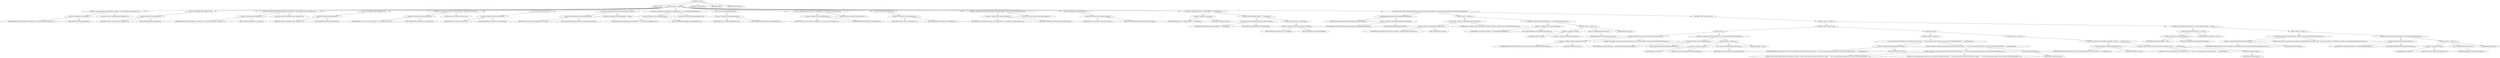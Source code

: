 digraph "&lt;init&gt;" {  
"226" [label = <(METHOD,&lt;init&gt;)<SUB>95</SUB>> ]
"227" [label = <(PARAM,this)<SUB>95</SUB>> ]
"228" [label = <(BLOCK,&lt;empty&gt;,&lt;empty&gt;)<SUB>95</SUB>> ]
"229" [label = <(&lt;operator&gt;.assignment,Map&lt;String,Endpoint&gt; endpoints = new HashMap&lt;String, Endpoint&gt;())<SUB>78</SUB>> ]
"230" [label = <(&lt;operator&gt;.fieldAccess,this.endpoints)<SUB>78</SUB>> ]
"231" [label = <(IDENTIFIER,this,Map&lt;String,Endpoint&gt; endpoints = new HashMap&lt;String, Endpoint&gt;())<SUB>78</SUB>> ]
"232" [label = <(FIELD_IDENTIFIER,endpoints,endpoints)<SUB>78</SUB>> ]
"233" [label = <(&lt;operator&gt;.alloc,new HashMap&lt;String, Endpoint&gt;())<SUB>78</SUB>> ]
"234" [label = <(&lt;init&gt;,new HashMap&lt;String, Endpoint&gt;())<SUB>78</SUB>> ]
"235" [label = <(&lt;operator&gt;.fieldAccess,this.endpoints)<SUB>78</SUB>> ]
"236" [label = <(IDENTIFIER,this,new HashMap&lt;String, Endpoint&gt;())<SUB>78</SUB>> ]
"237" [label = <(FIELD_IDENTIFIER,endpoints,endpoints)<SUB>78</SUB>> ]
"238" [label = <(&lt;operator&gt;.assignment,Map&lt;String,Component&gt; components = new HashMap&lt;String, Component&gt;())<SUB>79</SUB>> ]
"239" [label = <(&lt;operator&gt;.fieldAccess,this.components)<SUB>79</SUB>> ]
"240" [label = <(IDENTIFIER,this,Map&lt;String,Component&gt; components = new HashMap&lt;String, Component&gt;())<SUB>79</SUB>> ]
"241" [label = <(FIELD_IDENTIFIER,components,components)<SUB>79</SUB>> ]
"242" [label = <(&lt;operator&gt;.alloc,new HashMap&lt;String, Component&gt;())<SUB>79</SUB>> ]
"243" [label = <(&lt;init&gt;,new HashMap&lt;String, Component&gt;())<SUB>79</SUB>> ]
"244" [label = <(&lt;operator&gt;.fieldAccess,this.components)<SUB>79</SUB>> ]
"245" [label = <(IDENTIFIER,this,new HashMap&lt;String, Component&gt;())<SUB>79</SUB>> ]
"246" [label = <(FIELD_IDENTIFIER,components,components)<SUB>79</SUB>> ]
"247" [label = <(&lt;operator&gt;.assignment,List&lt;Service&gt; servicesToClose = new ArrayList&lt;Service&gt;())<SUB>81</SUB>> ]
"248" [label = <(&lt;operator&gt;.fieldAccess,this.servicesToClose)<SUB>81</SUB>> ]
"249" [label = <(IDENTIFIER,this,List&lt;Service&gt; servicesToClose = new ArrayList&lt;Service&gt;())<SUB>81</SUB>> ]
"250" [label = <(FIELD_IDENTIFIER,servicesToClose,servicesToClose)<SUB>81</SUB>> ]
"251" [label = <(&lt;operator&gt;.alloc,new ArrayList&lt;Service&gt;())<SUB>81</SUB>> ]
"252" [label = <(&lt;init&gt;,new ArrayList&lt;Service&gt;())<SUB>81</SUB>> ]
"253" [label = <(&lt;operator&gt;.fieldAccess,this.servicesToClose)<SUB>81</SUB>> ]
"254" [label = <(IDENTIFIER,this,new ArrayList&lt;Service&gt;())<SUB>81</SUB>> ]
"255" [label = <(FIELD_IDENTIFIER,servicesToClose,servicesToClose)<SUB>81</SUB>> ]
"256" [label = <(&lt;operator&gt;.assignment,boolean autoCreateComponents = true)<SUB>86</SUB>> ]
"257" [label = <(&lt;operator&gt;.fieldAccess,this.autoCreateComponents)<SUB>86</SUB>> ]
"258" [label = <(IDENTIFIER,this,boolean autoCreateComponents = true)<SUB>86</SUB>> ]
"259" [label = <(FIELD_IDENTIFIER,autoCreateComponents,autoCreateComponents)<SUB>86</SUB>> ]
"260" [label = <(LITERAL,true,boolean autoCreateComponents = true)<SUB>86</SUB>> ]
"261" [label = <(&lt;operator&gt;.assignment,LanguageResolver languageResolver = new DefaultLanguageResolver())<SUB>87</SUB>> ]
"262" [label = <(&lt;operator&gt;.fieldAccess,this.languageResolver)<SUB>87</SUB>> ]
"263" [label = <(IDENTIFIER,this,LanguageResolver languageResolver = new DefaultLanguageResolver())<SUB>87</SUB>> ]
"264" [label = <(FIELD_IDENTIFIER,languageResolver,languageResolver)<SUB>87</SUB>> ]
"265" [label = <(&lt;operator&gt;.alloc,new DefaultLanguageResolver())<SUB>87</SUB>> ]
"266" [label = <(&lt;init&gt;,new DefaultLanguageResolver())<SUB>87</SUB>> ]
"267" [label = <(&lt;operator&gt;.fieldAccess,this.languageResolver)<SUB>87</SUB>> ]
"268" [label = <(IDENTIFIER,this,new DefaultLanguageResolver())<SUB>87</SUB>> ]
"269" [label = <(FIELD_IDENTIFIER,languageResolver,languageResolver)<SUB>87</SUB>> ]
"270" [label = <(&lt;operator&gt;.assignment,List&lt;RouteType&gt; routeDefinitions = new ArrayList&lt;RouteType&gt;())<SUB>90</SUB>> ]
"271" [label = <(&lt;operator&gt;.fieldAccess,this.routeDefinitions)<SUB>90</SUB>> ]
"272" [label = <(IDENTIFIER,this,List&lt;RouteType&gt; routeDefinitions = new ArrayList&lt;RouteType&gt;())<SUB>90</SUB>> ]
"273" [label = <(FIELD_IDENTIFIER,routeDefinitions,routeDefinitions)<SUB>90</SUB>> ]
"274" [label = <(&lt;operator&gt;.alloc,new ArrayList&lt;RouteType&gt;())<SUB>90</SUB>> ]
"275" [label = <(&lt;init&gt;,new ArrayList&lt;RouteType&gt;())<SUB>90</SUB>> ]
"276" [label = <(&lt;operator&gt;.fieldAccess,this.routeDefinitions)<SUB>90</SUB>> ]
"277" [label = <(IDENTIFIER,this,new ArrayList&lt;RouteType&gt;())<SUB>90</SUB>> ]
"278" [label = <(FIELD_IDENTIFIER,routeDefinitions,routeDefinitions)<SUB>90</SUB>> ]
"279" [label = <(&lt;operator&gt;.assignment,List&lt;InterceptStrategy&gt; interceptStrategies = new ArrayList&lt;InterceptStrategy&gt;())<SUB>91</SUB>> ]
"280" [label = <(&lt;operator&gt;.fieldAccess,this.interceptStrategies)<SUB>91</SUB>> ]
"281" [label = <(IDENTIFIER,this,List&lt;InterceptStrategy&gt; interceptStrategies = new ArrayList&lt;InterceptStrategy&gt;())<SUB>91</SUB>> ]
"282" [label = <(FIELD_IDENTIFIER,interceptStrategies,interceptStrategies)<SUB>91</SUB>> ]
"283" [label = <(&lt;operator&gt;.alloc,new ArrayList&lt;InterceptStrategy&gt;())<SUB>91</SUB>> ]
"284" [label = <(&lt;init&gt;,new ArrayList&lt;InterceptStrategy&gt;())<SUB>91</SUB>> ]
"285" [label = <(&lt;operator&gt;.fieldAccess,this.interceptStrategies)<SUB>91</SUB>> ]
"286" [label = <(IDENTIFIER,this,new ArrayList&lt;InterceptStrategy&gt;())<SUB>91</SUB>> ]
"287" [label = <(FIELD_IDENTIFIER,interceptStrategies,interceptStrategies)<SUB>91</SUB>> ]
"288" [label = <(&lt;operator&gt;.assignment,this.name = NAME_PREFIX + ++nameSuffix)<SUB>96</SUB>> ]
"289" [label = <(&lt;operator&gt;.fieldAccess,this.name)<SUB>96</SUB>> ]
"290" [label = <(IDENTIFIER,this,this.name = NAME_PREFIX + ++nameSuffix)<SUB>96</SUB>> ]
"291" [label = <(FIELD_IDENTIFIER,name,name)<SUB>96</SUB>> ]
"292" [label = <(&lt;operator&gt;.addition,NAME_PREFIX + ++nameSuffix)<SUB>96</SUB>> ]
"293" [label = <(&lt;operator&gt;.fieldAccess,DefaultCamelContext.NAME_PREFIX)<SUB>96</SUB>> ]
"294" [label = <(IDENTIFIER,DefaultCamelContext,NAME_PREFIX + ++nameSuffix)<SUB>96</SUB>> ]
"295" [label = <(FIELD_IDENTIFIER,NAME_PREFIX,NAME_PREFIX)<SUB>96</SUB>> ]
"296" [label = <(&lt;operator&gt;.preIncrement,++nameSuffix)<SUB>96</SUB>> ]
"297" [label = <(&lt;operator&gt;.fieldAccess,DefaultCamelContext.nameSuffix)<SUB>96</SUB>> ]
"298" [label = <(IDENTIFIER,DefaultCamelContext,++nameSuffix)<SUB>96</SUB>> ]
"299" [label = <(FIELD_IDENTIFIER,nameSuffix,nameSuffix)<SUB>96</SUB>> ]
"300" [label = <(CONTROL_STRUCTURE,if (Boolean.getBoolean(JmxSystemPropertyKeys.DISABLED)),if (Boolean.getBoolean(JmxSystemPropertyKeys.DISABLED)))<SUB>98</SUB>> ]
"301" [label = <(getBoolean,getBoolean(JmxSystemPropertyKeys.DISABLED))<SUB>98</SUB>> ]
"302" [label = <(IDENTIFIER,Boolean,getBoolean(JmxSystemPropertyKeys.DISABLED))<SUB>98</SUB>> ]
"303" [label = <(&lt;operator&gt;.fieldAccess,JmxSystemPropertyKeys.DISABLED)<SUB>98</SUB>> ]
"304" [label = <(IDENTIFIER,JmxSystemPropertyKeys,getBoolean(JmxSystemPropertyKeys.DISABLED))<SUB>98</SUB>> ]
"305" [label = <(FIELD_IDENTIFIER,DISABLED,DISABLED)<SUB>98</SUB>> ]
"306" [label = <(BLOCK,&lt;empty&gt;,&lt;empty&gt;)<SUB>98</SUB>> ]
"307" [label = <(info,info(&quot;JMX is disabled. Using DefaultLifecycleStrategy.&quot;))<SUB>99</SUB>> ]
"308" [label = <(&lt;operator&gt;.fieldAccess,DefaultCamelContext.LOG)<SUB>99</SUB>> ]
"309" [label = <(IDENTIFIER,DefaultCamelContext,info(&quot;JMX is disabled. Using DefaultLifecycleStrategy.&quot;))<SUB>99</SUB>> ]
"310" [label = <(FIELD_IDENTIFIER,LOG,LOG)<SUB>99</SUB>> ]
"311" [label = <(LITERAL,&quot;JMX is disabled. Using DefaultLifecycleStrategy.&quot;,info(&quot;JMX is disabled. Using DefaultLifecycleStrategy.&quot;))<SUB>99</SUB>> ]
"312" [label = <(&lt;operator&gt;.assignment,this.lifecycleStrategy = new DefaultLifecycleStrategy())<SUB>100</SUB>> ]
"313" [label = <(&lt;operator&gt;.fieldAccess,this.lifecycleStrategy)<SUB>100</SUB>> ]
"314" [label = <(IDENTIFIER,this,this.lifecycleStrategy = new DefaultLifecycleStrategy())<SUB>100</SUB>> ]
"315" [label = <(FIELD_IDENTIFIER,lifecycleStrategy,lifecycleStrategy)<SUB>100</SUB>> ]
"316" [label = <(BLOCK,&lt;empty&gt;,&lt;empty&gt;)<SUB>100</SUB>> ]
"317" [label = <(&lt;operator&gt;.assignment,&lt;empty&gt;)> ]
"318" [label = <(IDENTIFIER,$obj6,&lt;empty&gt;)> ]
"319" [label = <(&lt;operator&gt;.alloc,new DefaultLifecycleStrategy())<SUB>100</SUB>> ]
"320" [label = <(&lt;init&gt;,new DefaultLifecycleStrategy())<SUB>100</SUB>> ]
"321" [label = <(IDENTIFIER,$obj6,new DefaultLifecycleStrategy())> ]
"322" [label = <(IDENTIFIER,$obj6,&lt;empty&gt;)> ]
"323" [label = <(CONTROL_STRUCTURE,else,else)<SUB>101</SUB>> ]
"324" [label = <(BLOCK,&lt;empty&gt;,&lt;empty&gt;)<SUB>101</SUB>> ]
"325" [label = <(CONTROL_STRUCTURE,try,try)<SUB>102</SUB>> ]
"326" [label = <(BLOCK,try,try)<SUB>102</SUB>> ]
"327" [label = <(info,info(&quot;JMX enabled. Using InstrumentationLifecycleStrategy.&quot;))<SUB>103</SUB>> ]
"328" [label = <(&lt;operator&gt;.fieldAccess,DefaultCamelContext.LOG)<SUB>103</SUB>> ]
"329" [label = <(IDENTIFIER,DefaultCamelContext,info(&quot;JMX enabled. Using InstrumentationLifecycleStrategy.&quot;))<SUB>103</SUB>> ]
"330" [label = <(FIELD_IDENTIFIER,LOG,LOG)<SUB>103</SUB>> ]
"331" [label = <(LITERAL,&quot;JMX enabled. Using InstrumentationLifecycleStrategy.&quot;,info(&quot;JMX enabled. Using InstrumentationLifecycleStrategy.&quot;))<SUB>103</SUB>> ]
"332" [label = <(&lt;operator&gt;.assignment,this.lifecycleStrategy = new InstrumentationLifecycleStrategy())<SUB>104</SUB>> ]
"333" [label = <(&lt;operator&gt;.fieldAccess,this.lifecycleStrategy)<SUB>104</SUB>> ]
"334" [label = <(IDENTIFIER,this,this.lifecycleStrategy = new InstrumentationLifecycleStrategy())<SUB>104</SUB>> ]
"335" [label = <(FIELD_IDENTIFIER,lifecycleStrategy,lifecycleStrategy)<SUB>104</SUB>> ]
"336" [label = <(BLOCK,&lt;empty&gt;,&lt;empty&gt;)<SUB>104</SUB>> ]
"337" [label = <(&lt;operator&gt;.assignment,&lt;empty&gt;)> ]
"338" [label = <(IDENTIFIER,$obj7,&lt;empty&gt;)> ]
"339" [label = <(&lt;operator&gt;.alloc,new InstrumentationLifecycleStrategy())<SUB>104</SUB>> ]
"340" [label = <(&lt;init&gt;,new InstrumentationLifecycleStrategy())<SUB>104</SUB>> ]
"341" [label = <(IDENTIFIER,$obj7,new InstrumentationLifecycleStrategy())> ]
"342" [label = <(IDENTIFIER,$obj7,&lt;empty&gt;)> ]
"343" [label = <(BLOCK,catch,catch)> ]
"344" [label = <(BLOCK,&lt;empty&gt;,&lt;empty&gt;)<SUB>105</SUB>> ]
"345" [label = <(warn,warn(&quot;Could not find needed classes for JMX lifecycle strategy.&quot; + &quot; Are you missing spring-context.jar by any chance? NoClassDefFoundError: &quot; + e.getMessage()))<SUB>108</SUB>> ]
"346" [label = <(&lt;operator&gt;.fieldAccess,DefaultCamelContext.LOG)<SUB>108</SUB>> ]
"347" [label = <(IDENTIFIER,DefaultCamelContext,warn(&quot;Could not find needed classes for JMX lifecycle strategy.&quot; + &quot; Are you missing spring-context.jar by any chance? NoClassDefFoundError: &quot; + e.getMessage()))<SUB>108</SUB>> ]
"348" [label = <(FIELD_IDENTIFIER,LOG,LOG)<SUB>108</SUB>> ]
"349" [label = <(&lt;operator&gt;.addition,&quot;Could not find needed classes for JMX lifecycle strategy.&quot; + &quot; Are you missing spring-context.jar by any chance? NoClassDefFoundError: &quot; + e.getMessage())<SUB>108</SUB>> ]
"350" [label = <(&lt;operator&gt;.addition,&quot;Could not find needed classes for JMX lifecycle strategy.&quot; + &quot; Are you missing spring-context.jar by any chance? NoClassDefFoundError: &quot;)<SUB>108</SUB>> ]
"351" [label = <(LITERAL,&quot;Could not find needed classes for JMX lifecycle strategy.&quot;,&quot;Could not find needed classes for JMX lifecycle strategy.&quot; + &quot; Are you missing spring-context.jar by any chance? NoClassDefFoundError: &quot;)<SUB>108</SUB>> ]
"352" [label = <(LITERAL,&quot; Are you missing spring-context.jar by any chance? NoClassDefFoundError: &quot;,&quot;Could not find needed classes for JMX lifecycle strategy.&quot; + &quot; Are you missing spring-context.jar by any chance? NoClassDefFoundError: &quot;)<SUB>109</SUB>> ]
"353" [label = <(getMessage,e.getMessage())<SUB>109</SUB>> ]
"354" [label = <(IDENTIFIER,e,e.getMessage())<SUB>109</SUB>> ]
"355" [label = <(BLOCK,&lt;empty&gt;,&lt;empty&gt;)<SUB>110</SUB>> ]
"356" [label = <(warn,warn(&quot;Could not create JMX lifecycle strategy, caused by: &quot; + e.getMessage()))<SUB>111</SUB>> ]
"357" [label = <(&lt;operator&gt;.fieldAccess,DefaultCamelContext.LOG)<SUB>111</SUB>> ]
"358" [label = <(IDENTIFIER,DefaultCamelContext,warn(&quot;Could not create JMX lifecycle strategy, caused by: &quot; + e.getMessage()))<SUB>111</SUB>> ]
"359" [label = <(FIELD_IDENTIFIER,LOG,LOG)<SUB>111</SUB>> ]
"360" [label = <(&lt;operator&gt;.addition,&quot;Could not create JMX lifecycle strategy, caused by: &quot; + e.getMessage())<SUB>111</SUB>> ]
"361" [label = <(LITERAL,&quot;Could not create JMX lifecycle strategy, caused by: &quot;,&quot;Could not create JMX lifecycle strategy, caused by: &quot; + e.getMessage())<SUB>111</SUB>> ]
"362" [label = <(getMessage,e.getMessage())<SUB>111</SUB>> ]
"363" [label = <(IDENTIFIER,e,e.getMessage())<SUB>111</SUB>> ]
"364" [label = <(CONTROL_STRUCTURE,if (lifecycleStrategy == null),if (lifecycleStrategy == null))<SUB>114</SUB>> ]
"365" [label = <(&lt;operator&gt;.equals,lifecycleStrategy == null)<SUB>114</SUB>> ]
"366" [label = <(&lt;operator&gt;.fieldAccess,this.lifecycleStrategy)<SUB>114</SUB>> ]
"367" [label = <(IDENTIFIER,this,lifecycleStrategy == null)<SUB>114</SUB>> ]
"368" [label = <(FIELD_IDENTIFIER,lifecycleStrategy,lifecycleStrategy)<SUB>114</SUB>> ]
"369" [label = <(LITERAL,null,lifecycleStrategy == null)<SUB>114</SUB>> ]
"370" [label = <(BLOCK,&lt;empty&gt;,&lt;empty&gt;)<SUB>114</SUB>> ]
"371" [label = <(warn,warn(&quot;Not possible to use JMX lifecycle strategy. Using DefaultLifecycleStrategy instead.&quot;))<SUB>115</SUB>> ]
"372" [label = <(&lt;operator&gt;.fieldAccess,DefaultCamelContext.LOG)<SUB>115</SUB>> ]
"373" [label = <(IDENTIFIER,DefaultCamelContext,warn(&quot;Not possible to use JMX lifecycle strategy. Using DefaultLifecycleStrategy instead.&quot;))<SUB>115</SUB>> ]
"374" [label = <(FIELD_IDENTIFIER,LOG,LOG)<SUB>115</SUB>> ]
"375" [label = <(LITERAL,&quot;Not possible to use JMX lifecycle strategy. Using DefaultLifecycleStrategy instead.&quot;,warn(&quot;Not possible to use JMX lifecycle strategy. Using DefaultLifecycleStrategy instead.&quot;))<SUB>115</SUB>> ]
"376" [label = <(&lt;operator&gt;.assignment,this.lifecycleStrategy = new DefaultLifecycleStrategy())<SUB>116</SUB>> ]
"377" [label = <(&lt;operator&gt;.fieldAccess,this.lifecycleStrategy)<SUB>116</SUB>> ]
"378" [label = <(IDENTIFIER,this,this.lifecycleStrategy = new DefaultLifecycleStrategy())<SUB>116</SUB>> ]
"379" [label = <(FIELD_IDENTIFIER,lifecycleStrategy,lifecycleStrategy)<SUB>116</SUB>> ]
"380" [label = <(BLOCK,&lt;empty&gt;,&lt;empty&gt;)<SUB>116</SUB>> ]
"381" [label = <(&lt;operator&gt;.assignment,&lt;empty&gt;)> ]
"382" [label = <(IDENTIFIER,$obj8,&lt;empty&gt;)> ]
"383" [label = <(&lt;operator&gt;.alloc,new DefaultLifecycleStrategy())<SUB>116</SUB>> ]
"384" [label = <(&lt;init&gt;,new DefaultLifecycleStrategy())<SUB>116</SUB>> ]
"385" [label = <(IDENTIFIER,$obj8,new DefaultLifecycleStrategy())> ]
"386" [label = <(IDENTIFIER,$obj8,&lt;empty&gt;)> ]
"387" [label = <(MODIFIER,CONSTRUCTOR)> ]
"388" [label = <(MODIFIER,PUBLIC)> ]
"389" [label = <(METHOD_RETURN,void)<SUB>119</SUB>> ]
  "226" -> "227" 
  "226" -> "228" 
  "226" -> "387" 
  "226" -> "388" 
  "226" -> "389" 
  "228" -> "229" 
  "228" -> "234" 
  "228" -> "238" 
  "228" -> "243" 
  "228" -> "247" 
  "228" -> "252" 
  "228" -> "256" 
  "228" -> "261" 
  "228" -> "266" 
  "228" -> "270" 
  "228" -> "275" 
  "228" -> "279" 
  "228" -> "284" 
  "228" -> "288" 
  "228" -> "300" 
  "229" -> "230" 
  "229" -> "233" 
  "230" -> "231" 
  "230" -> "232" 
  "234" -> "235" 
  "235" -> "236" 
  "235" -> "237" 
  "238" -> "239" 
  "238" -> "242" 
  "239" -> "240" 
  "239" -> "241" 
  "243" -> "244" 
  "244" -> "245" 
  "244" -> "246" 
  "247" -> "248" 
  "247" -> "251" 
  "248" -> "249" 
  "248" -> "250" 
  "252" -> "253" 
  "253" -> "254" 
  "253" -> "255" 
  "256" -> "257" 
  "256" -> "260" 
  "257" -> "258" 
  "257" -> "259" 
  "261" -> "262" 
  "261" -> "265" 
  "262" -> "263" 
  "262" -> "264" 
  "266" -> "267" 
  "267" -> "268" 
  "267" -> "269" 
  "270" -> "271" 
  "270" -> "274" 
  "271" -> "272" 
  "271" -> "273" 
  "275" -> "276" 
  "276" -> "277" 
  "276" -> "278" 
  "279" -> "280" 
  "279" -> "283" 
  "280" -> "281" 
  "280" -> "282" 
  "284" -> "285" 
  "285" -> "286" 
  "285" -> "287" 
  "288" -> "289" 
  "288" -> "292" 
  "289" -> "290" 
  "289" -> "291" 
  "292" -> "293" 
  "292" -> "296" 
  "293" -> "294" 
  "293" -> "295" 
  "296" -> "297" 
  "297" -> "298" 
  "297" -> "299" 
  "300" -> "301" 
  "300" -> "306" 
  "300" -> "323" 
  "301" -> "302" 
  "301" -> "303" 
  "303" -> "304" 
  "303" -> "305" 
  "306" -> "307" 
  "306" -> "312" 
  "307" -> "308" 
  "307" -> "311" 
  "308" -> "309" 
  "308" -> "310" 
  "312" -> "313" 
  "312" -> "316" 
  "313" -> "314" 
  "313" -> "315" 
  "316" -> "317" 
  "316" -> "320" 
  "316" -> "322" 
  "317" -> "318" 
  "317" -> "319" 
  "320" -> "321" 
  "323" -> "324" 
  "324" -> "325" 
  "324" -> "364" 
  "325" -> "326" 
  "325" -> "343" 
  "326" -> "327" 
  "326" -> "332" 
  "327" -> "328" 
  "327" -> "331" 
  "328" -> "329" 
  "328" -> "330" 
  "332" -> "333" 
  "332" -> "336" 
  "333" -> "334" 
  "333" -> "335" 
  "336" -> "337" 
  "336" -> "340" 
  "336" -> "342" 
  "337" -> "338" 
  "337" -> "339" 
  "340" -> "341" 
  "343" -> "344" 
  "343" -> "355" 
  "344" -> "345" 
  "345" -> "346" 
  "345" -> "349" 
  "346" -> "347" 
  "346" -> "348" 
  "349" -> "350" 
  "349" -> "353" 
  "350" -> "351" 
  "350" -> "352" 
  "353" -> "354" 
  "355" -> "356" 
  "356" -> "357" 
  "356" -> "360" 
  "357" -> "358" 
  "357" -> "359" 
  "360" -> "361" 
  "360" -> "362" 
  "362" -> "363" 
  "364" -> "365" 
  "364" -> "370" 
  "365" -> "366" 
  "365" -> "369" 
  "366" -> "367" 
  "366" -> "368" 
  "370" -> "371" 
  "370" -> "376" 
  "371" -> "372" 
  "371" -> "375" 
  "372" -> "373" 
  "372" -> "374" 
  "376" -> "377" 
  "376" -> "380" 
  "377" -> "378" 
  "377" -> "379" 
  "380" -> "381" 
  "380" -> "384" 
  "380" -> "386" 
  "381" -> "382" 
  "381" -> "383" 
  "384" -> "385" 
}
